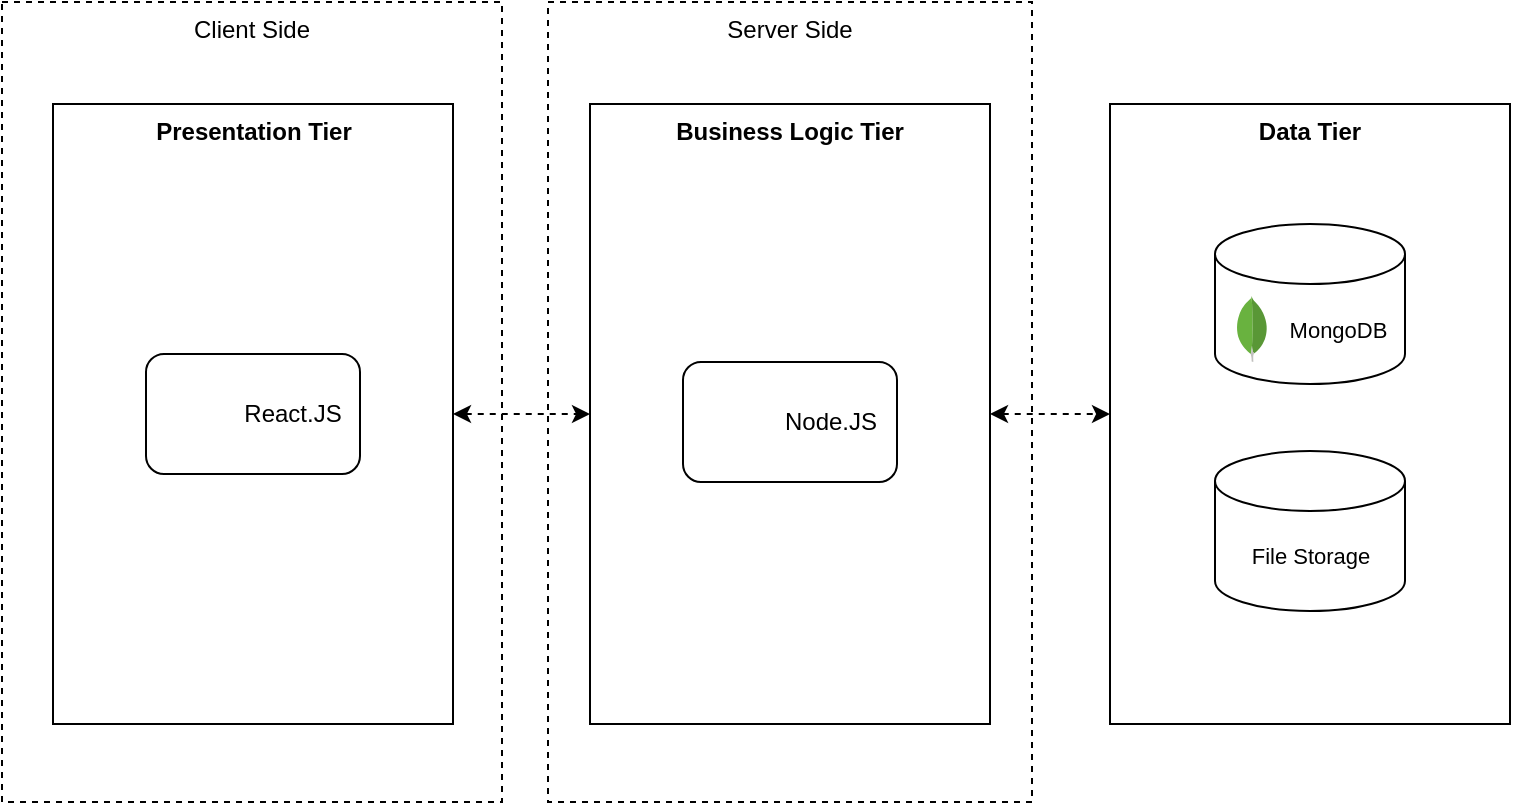 <mxfile version="21.0.8" type="google"><diagram name="Page-1" id="4Fi27Cim3TQym1OeGkOJ"><mxGraphModel grid="0" page="0" gridSize="10" guides="1" tooltips="1" connect="1" arrows="1" fold="1" pageScale="1" pageWidth="827" pageHeight="1169" math="0" shadow="0"><root><mxCell id="0"/><mxCell id="1" parent="0"/><mxCell id="NjZklMfQytznti_mFYw6-21" value="Server Side" style="rounded=0;whiteSpace=wrap;html=1;dashed=1;verticalAlign=top;" vertex="1" parent="1"><mxGeometry x="279" y="69" width="242" height="400" as="geometry"/></mxCell><mxCell id="NjZklMfQytznti_mFYw6-20" value="Client Side" style="rounded=0;whiteSpace=wrap;html=1;dashed=1;horizontal=1;verticalAlign=top;" vertex="1" parent="1"><mxGeometry x="6" y="69" width="250" height="400" as="geometry"/></mxCell><mxCell id="XaW5Ahpw1DbHPMJPg4qR-23" value="&lt;b&gt;Data Tier&lt;/b&gt;" style="rounded=0;whiteSpace=wrap;html=1;verticalAlign=top;" vertex="1" parent="1"><mxGeometry x="560" y="120" width="200" height="310" as="geometry"/></mxCell><mxCell id="XaW5Ahpw1DbHPMJPg4qR-22" value="&lt;b&gt;Presentation Tier&lt;/b&gt;" style="rounded=0;whiteSpace=wrap;html=1;verticalAlign=top;" vertex="1" parent="1"><mxGeometry x="31.5" y="120" width="200" height="310" as="geometry"/></mxCell><mxCell id="XaW5Ahpw1DbHPMJPg4qR-8" value="&lt;b&gt;Business Logic Tier&lt;br&gt;&lt;/b&gt;" style="rounded=0;whiteSpace=wrap;html=1;verticalAlign=top;" vertex="1" parent="1"><mxGeometry x="300" y="120" width="200" height="310" as="geometry"/></mxCell><mxCell id="XaW5Ahpw1DbHPMJPg4qR-28" value="" style="endArrow=classic;startArrow=classic;html=1;rounded=0;exitX=1;exitY=0.5;exitDx=0;exitDy=0;dashed=1;" edge="1" parent="1" source="XaW5Ahpw1DbHPMJPg4qR-22" target="XaW5Ahpw1DbHPMJPg4qR-8"><mxGeometry width="50" height="50" relative="1" as="geometry"><mxPoint x="380" y="430" as="sourcePoint"/><mxPoint x="430" y="380" as="targetPoint"/></mxGeometry></mxCell><mxCell id="XaW5Ahpw1DbHPMJPg4qR-29" value="" style="endArrow=classic;startArrow=classic;html=1;rounded=0;entryX=0;entryY=0.5;entryDx=0;entryDy=0;exitX=1;exitY=0.5;exitDx=0;exitDy=0;dashed=1;" edge="1" parent="1" source="XaW5Ahpw1DbHPMJPg4qR-8" target="XaW5Ahpw1DbHPMJPg4qR-23"><mxGeometry width="50" height="50" relative="1" as="geometry"><mxPoint x="380" y="430" as="sourcePoint"/><mxPoint x="430" y="380" as="targetPoint"/></mxGeometry></mxCell><mxCell id="zzMCw5s0f94dLaDhrKo--18" value="&lt;font style=&quot;font-size: 11px;&quot;&gt;&amp;nbsp; &amp;nbsp; &amp;nbsp; &amp;nbsp; &amp;nbsp;MongoDB&lt;/font&gt;" style="shape=cylinder3;whiteSpace=wrap;html=1;boundedLbl=1;backgroundOutline=1;size=15;rounded=0;fontSize=9;" vertex="1" parent="1"><mxGeometry x="612.5" y="180" width="95" height="80" as="geometry"/></mxCell><mxCell id="NjZklMfQytznti_mFYw6-9" value="&lt;blockquote style=&quot;margin: 0 0 0 40px; border: none; padding: 0px;&quot;&gt;React.JS&lt;/blockquote&gt;" style="rounded=1;whiteSpace=wrap;html=1;" vertex="1" parent="1"><mxGeometry x="78" y="244.99" width="107" height="60" as="geometry"/></mxCell><mxCell id="NjZklMfQytznti_mFYw6-8" value="" style="shape=image;html=1;verticalAlign=top;verticalLabelPosition=bottom;labelBackgroundColor=#ffffff;imageAspect=0;aspect=fixed;image=https://cdn1.iconfinder.com/data/icons/ionicons-fill-vol-2/512/logo-react-128.png" vertex="1" parent="1"><mxGeometry x="88" y="257.49" width="35.01" height="35.01" as="geometry"/></mxCell><mxCell id="NjZklMfQytznti_mFYw6-15" value="&lt;blockquote style=&quot;margin: 0 0 0 40px; border: none; padding: 0px;&quot;&gt;Node.JS&lt;/blockquote&gt;" style="rounded=1;whiteSpace=wrap;html=1;" vertex="1" parent="1"><mxGeometry x="346.5" y="249" width="107" height="60" as="geometry"/></mxCell><mxCell id="NjZklMfQytznti_mFYw6-17" value="" style="dashed=0;outlineConnect=0;html=1;align=center;labelPosition=center;verticalLabelPosition=bottom;verticalAlign=top;shape=mxgraph.weblogos.mongodb" vertex="1" parent="1"><mxGeometry x="623" y="215.99" width="16" height="33.01" as="geometry"/></mxCell><mxCell id="NjZklMfQytznti_mFYw6-18" value="" style="shape=image;html=1;verticalAlign=top;verticalLabelPosition=bottom;labelBackgroundColor=#ffffff;imageAspect=0;aspect=fixed;image=https://cdn0.iconfinder.com/data/icons/long-shadow-web-icons/512/nodejs-128.png" vertex="1" parent="1"><mxGeometry x="359" y="264.5" width="29" height="29" as="geometry"/></mxCell><mxCell id="NjZklMfQytznti_mFYw6-29" value="&lt;font style=&quot;font-size: 11px;&quot;&gt;File Storage&lt;/font&gt;" style="shape=cylinder3;whiteSpace=wrap;html=1;boundedLbl=1;backgroundOutline=1;size=15;rounded=0;fontSize=9;" vertex="1" parent="1"><mxGeometry x="612.5" y="293.5" width="95" height="80" as="geometry"/></mxCell></root></mxGraphModel></diagram></mxfile>